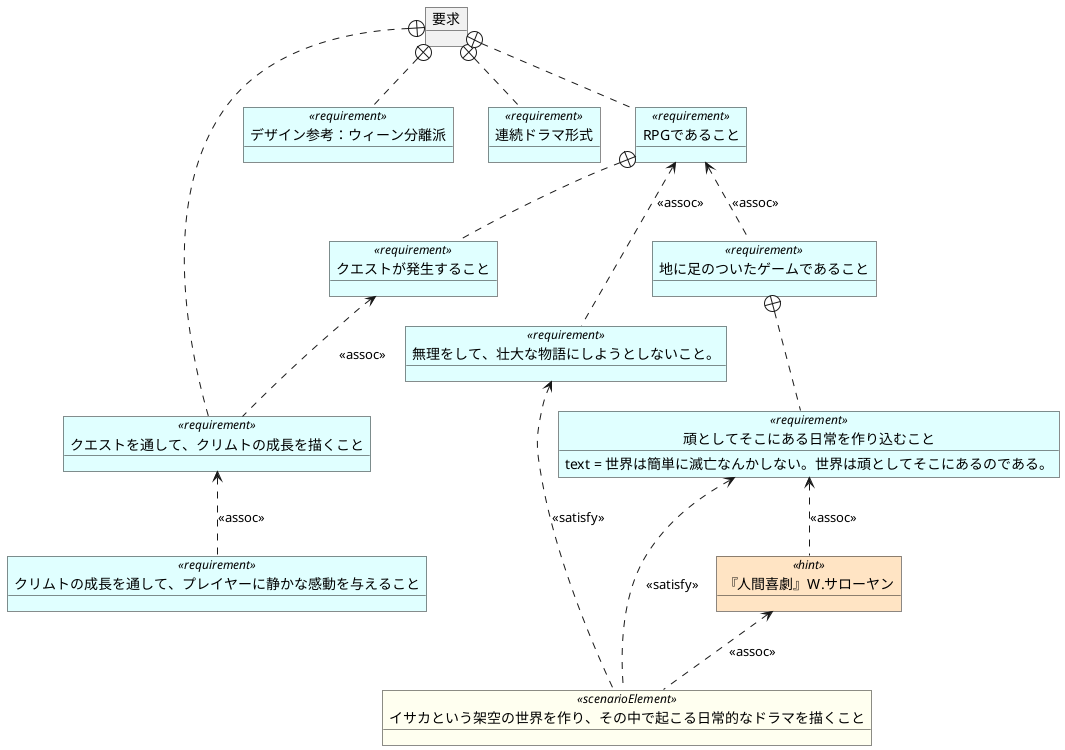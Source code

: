 @startuml

/'各ステレオタイプの色分けの定義'/
skinparam object {
BackgroundColor<<gameDesign>> LightGreen
BackgroundColor<<character>> LightSalmon
BackgroundColor<<scenarioElement>> Ivory
BackgroundColor<<requirement>> LightCyan
BackgroundColor<<place>>  LightPink
BackgroundColor<<hint>> Bisque
}

object "要求" as Req

object "地に足のついたゲームであること" as Req0 <<requirement>>
object "頑としてそこにある日常を作り込むこと" as Req1 <<requirement>>
Req1 : text = 世界は簡単に滅亡なんかしない。世界は頑としてそこにあるのである。
object "イサカという架空の世界を作り、その中で起こる日常的なドラマを描くこと" as Req2 <<scenarioElement>>
object "無理をして、壮大な物語にしようとしないこと。" as Req3 <<requirement>>
object "クエストを通して、クリムトの成長を描くこと" as Req4 <<requirement>>
object "クリムトの成長を通して、プレイヤーに静かな感動を与えること" as Req9 <<requirement>>
object "デザイン参考：ウィーン分離派" as Req5 <<requirement>>
object "連続ドラマ形式" as Req6 <<requirement>>
object "RPGであること" as Req7 <<requirement>>
object "クエストが発生すること" as Req8 <<requirement>>
object "『人間喜劇』W.サローヤン" as Hint1 <<hint>>


Req0 +.. Req1
Req1 <.. Req2 : <<satisfy>>
Req3 <.. Req2 : <<satisfy>>
Req +.. Req4
Req4 <.. Req9 : <<assoc>>
Req +.. Req5
Req +.. Req6
Req +.. Req7
Req7 +.. Req8
Req8 <.. Req4 : <<assoc>>
Req7 <.. Req3 : <<assoc>>
Req7 <.. Req0 : <<assoc>>
Req1 <.. Hint1 : <<assoc>>
Hint1 <.. Req2 : <<assoc>>

@enduml